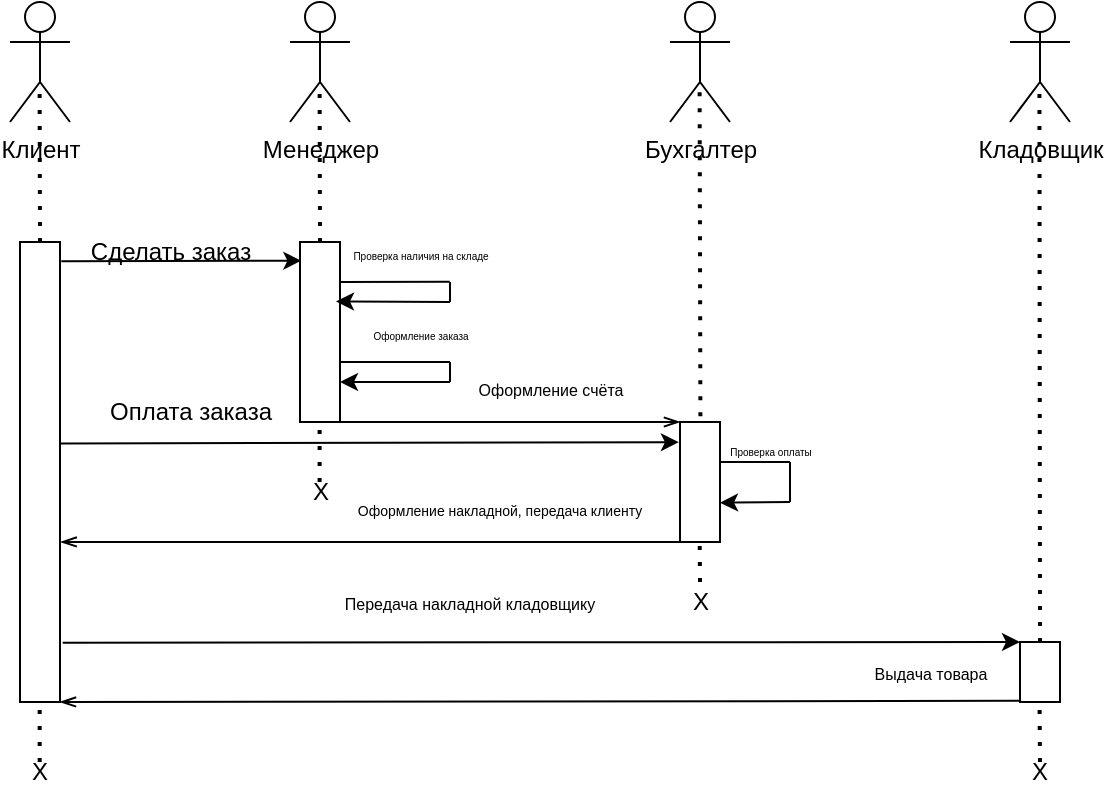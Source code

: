 <mxfile version="21.6.8" type="device">
  <diagram name="Страница — 1" id="ZpazmoxC9HM4W2dg3_H1">
    <mxGraphModel dx="346" dy="206" grid="1" gridSize="10" guides="1" tooltips="1" connect="1" arrows="1" fold="1" page="1" pageScale="1" pageWidth="827" pageHeight="1169" math="0" shadow="0">
      <root>
        <mxCell id="0" />
        <mxCell id="1" parent="0" />
        <mxCell id="saWoFOw5Jk7lsKhc-8Sj-1" value="Менеджер" style="shape=umlActor;verticalLabelPosition=bottom;verticalAlign=top;html=1;outlineConnect=0;" parent="1" vertex="1">
          <mxGeometry x="270" y="70" width="30" height="60" as="geometry" />
        </mxCell>
        <mxCell id="saWoFOw5Jk7lsKhc-8Sj-2" value="Кладовщик" style="shape=umlActor;verticalLabelPosition=bottom;verticalAlign=top;html=1;outlineConnect=0;" parent="1" vertex="1">
          <mxGeometry x="630" y="70" width="30" height="60" as="geometry" />
        </mxCell>
        <mxCell id="saWoFOw5Jk7lsKhc-8Sj-3" value="Бухгалтер" style="shape=umlActor;verticalLabelPosition=bottom;verticalAlign=top;html=1;outlineConnect=0;" parent="1" vertex="1">
          <mxGeometry x="460" y="70" width="30" height="60" as="geometry" />
        </mxCell>
        <mxCell id="saWoFOw5Jk7lsKhc-8Sj-4" value="" style="endArrow=none;dashed=1;html=1;dashPattern=1 3;strokeWidth=2;rounded=0;" parent="1" edge="1">
          <mxGeometry width="50" height="50" relative="1" as="geometry">
            <mxPoint x="285" y="190" as="sourcePoint" />
            <mxPoint x="284.8" y="110" as="targetPoint" />
          </mxGeometry>
        </mxCell>
        <mxCell id="saWoFOw5Jk7lsKhc-8Sj-5" value="" style="endArrow=none;dashed=1;html=1;dashPattern=1 3;strokeWidth=2;rounded=0;exitX=0.51;exitY=-0.047;exitDx=0;exitDy=0;exitPerimeter=0;" parent="1" source="saWoFOw5Jk7lsKhc-8Sj-29" edge="1">
          <mxGeometry width="50" height="50" relative="1" as="geometry">
            <mxPoint x="475" y="190" as="sourcePoint" />
            <mxPoint x="474.8" y="110" as="targetPoint" />
          </mxGeometry>
        </mxCell>
        <mxCell id="saWoFOw5Jk7lsKhc-8Sj-6" value="" style="endArrow=none;dashed=1;html=1;dashPattern=1 3;strokeWidth=2;rounded=0;exitX=0.5;exitY=0;exitDx=0;exitDy=0;" parent="1" source="saWoFOw5Jk7lsKhc-8Sj-54" edge="1">
          <mxGeometry width="50" height="50" relative="1" as="geometry">
            <mxPoint x="645" y="380" as="sourcePoint" />
            <mxPoint x="644.71" y="110" as="targetPoint" />
          </mxGeometry>
        </mxCell>
        <mxCell id="saWoFOw5Jk7lsKhc-8Sj-7" value="" style="rounded=0;whiteSpace=wrap;html=1;" parent="1" vertex="1">
          <mxGeometry x="275" y="190" width="20" height="90" as="geometry" />
        </mxCell>
        <mxCell id="saWoFOw5Jk7lsKhc-8Sj-9" value="Клиент" style="shape=umlActor;verticalLabelPosition=bottom;verticalAlign=top;html=1;outlineConnect=0;" parent="1" vertex="1">
          <mxGeometry x="130" y="70" width="30" height="60" as="geometry" />
        </mxCell>
        <mxCell id="saWoFOw5Jk7lsKhc-8Sj-12" value="" style="endArrow=none;dashed=1;html=1;dashPattern=1 3;strokeWidth=2;rounded=0;" parent="1" edge="1">
          <mxGeometry width="50" height="50" relative="1" as="geometry">
            <mxPoint x="145" y="190" as="sourcePoint" />
            <mxPoint x="144.8" y="110" as="targetPoint" />
          </mxGeometry>
        </mxCell>
        <mxCell id="saWoFOw5Jk7lsKhc-8Sj-13" value="" style="rounded=0;whiteSpace=wrap;html=1;" parent="1" vertex="1">
          <mxGeometry x="135" y="190" width="20" height="230" as="geometry" />
        </mxCell>
        <mxCell id="saWoFOw5Jk7lsKhc-8Sj-14" value="" style="endArrow=classic;html=1;rounded=0;entryX=0.033;entryY=0.104;entryDx=0;entryDy=0;entryPerimeter=0;exitX=1.033;exitY=0.042;exitDx=0;exitDy=0;exitPerimeter=0;" parent="1" source="saWoFOw5Jk7lsKhc-8Sj-13" target="saWoFOw5Jk7lsKhc-8Sj-7" edge="1">
          <mxGeometry width="50" height="50" relative="1" as="geometry">
            <mxPoint x="155" y="200" as="sourcePoint" />
            <mxPoint x="215" y="200" as="targetPoint" />
          </mxGeometry>
        </mxCell>
        <mxCell id="saWoFOw5Jk7lsKhc-8Sj-15" value="Сделать заказ" style="text;html=1;align=center;verticalAlign=middle;resizable=0;points=[];autosize=1;strokeColor=none;fillColor=none;" parent="1" vertex="1">
          <mxGeometry x="160" y="180" width="100" height="30" as="geometry" />
        </mxCell>
        <mxCell id="saWoFOw5Jk7lsKhc-8Sj-16" value="&lt;font style=&quot;font-size: 5px;&quot;&gt;Проверка наличия на складе&lt;/font&gt;" style="text;html=1;align=center;verticalAlign=middle;resizable=0;points=[];autosize=1;strokeColor=none;fillColor=none;" parent="1" vertex="1">
          <mxGeometry x="290" y="180" width="90" height="30" as="geometry" />
        </mxCell>
        <mxCell id="saWoFOw5Jk7lsKhc-8Sj-21" value="" style="endArrow=none;html=1;rounded=0;entryX=0.665;entryY=0.996;entryDx=0;entryDy=0;entryPerimeter=0;" parent="1" target="saWoFOw5Jk7lsKhc-8Sj-16" edge="1">
          <mxGeometry width="50" height="50" relative="1" as="geometry">
            <mxPoint x="295" y="210" as="sourcePoint" />
            <mxPoint x="340" y="210" as="targetPoint" />
          </mxGeometry>
        </mxCell>
        <mxCell id="saWoFOw5Jk7lsKhc-8Sj-22" value="" style="endArrow=none;html=1;rounded=0;" parent="1" edge="1">
          <mxGeometry width="50" height="50" relative="1" as="geometry">
            <mxPoint x="350" y="220" as="sourcePoint" />
            <mxPoint x="350" y="210" as="targetPoint" />
          </mxGeometry>
        </mxCell>
        <mxCell id="saWoFOw5Jk7lsKhc-8Sj-24" value="" style="endArrow=classic;html=1;rounded=0;entryX=0.9;entryY=0.33;entryDx=0;entryDy=0;entryPerimeter=0;" parent="1" target="saWoFOw5Jk7lsKhc-8Sj-7" edge="1">
          <mxGeometry width="50" height="50" relative="1" as="geometry">
            <mxPoint x="350" y="220" as="sourcePoint" />
            <mxPoint x="320" y="219.89" as="targetPoint" />
          </mxGeometry>
        </mxCell>
        <mxCell id="saWoFOw5Jk7lsKhc-8Sj-25" value="&lt;font style=&quot;font-size: 5px;&quot;&gt;Оформление заказа&lt;/font&gt;" style="text;html=1;align=center;verticalAlign=middle;resizable=0;points=[];autosize=1;strokeColor=none;fillColor=none;" parent="1" vertex="1">
          <mxGeometry x="300" y="220" width="70" height="30" as="geometry" />
        </mxCell>
        <mxCell id="saWoFOw5Jk7lsKhc-8Sj-26" value="" style="endArrow=none;html=1;rounded=0;" parent="1" edge="1">
          <mxGeometry width="50" height="50" relative="1" as="geometry">
            <mxPoint x="295" y="250" as="sourcePoint" />
            <mxPoint x="350" y="250" as="targetPoint" />
          </mxGeometry>
        </mxCell>
        <mxCell id="saWoFOw5Jk7lsKhc-8Sj-27" value="" style="endArrow=none;html=1;rounded=0;" parent="1" edge="1">
          <mxGeometry width="50" height="50" relative="1" as="geometry">
            <mxPoint x="350" y="260" as="sourcePoint" />
            <mxPoint x="350" y="250" as="targetPoint" />
          </mxGeometry>
        </mxCell>
        <mxCell id="saWoFOw5Jk7lsKhc-8Sj-28" value="" style="endArrow=classic;html=1;rounded=0;entryX=0.978;entryY=0.231;entryDx=0;entryDy=0;entryPerimeter=0;" parent="1" edge="1">
          <mxGeometry width="50" height="50" relative="1" as="geometry">
            <mxPoint x="350" y="260" as="sourcePoint" />
            <mxPoint x="295" y="260" as="targetPoint" />
          </mxGeometry>
        </mxCell>
        <mxCell id="saWoFOw5Jk7lsKhc-8Sj-29" value="" style="rounded=0;whiteSpace=wrap;html=1;" parent="1" vertex="1">
          <mxGeometry x="465" y="280" width="20" height="60" as="geometry" />
        </mxCell>
        <mxCell id="saWoFOw5Jk7lsKhc-8Sj-33" value="" style="endArrow=openThin;html=1;rounded=0;endFill=0;entryX=0;entryY=0;entryDx=0;entryDy=0;" parent="1" target="saWoFOw5Jk7lsKhc-8Sj-29" edge="1">
          <mxGeometry width="50" height="50" relative="1" as="geometry">
            <mxPoint x="295" y="280" as="sourcePoint" />
            <mxPoint x="335" y="280" as="targetPoint" />
          </mxGeometry>
        </mxCell>
        <mxCell id="saWoFOw5Jk7lsKhc-8Sj-34" value="&lt;font style=&quot;font-size: 8px;&quot;&gt;Оформление счёта&lt;/font&gt;" style="text;html=1;align=center;verticalAlign=middle;resizable=0;points=[];autosize=1;strokeColor=none;fillColor=none;" parent="1" vertex="1">
          <mxGeometry x="350" y="248" width="100" height="30" as="geometry" />
        </mxCell>
        <mxCell id="saWoFOw5Jk7lsKhc-8Sj-37" value="" style="endArrow=classic;html=1;rounded=0;exitX=1.017;exitY=0.438;exitDx=0;exitDy=0;exitPerimeter=0;entryX=-0.028;entryY=0.168;entryDx=0;entryDy=0;entryPerimeter=0;" parent="1" source="saWoFOw5Jk7lsKhc-8Sj-13" target="saWoFOw5Jk7lsKhc-8Sj-29" edge="1">
          <mxGeometry width="50" height="50" relative="1" as="geometry">
            <mxPoint x="160" y="290" as="sourcePoint" />
            <mxPoint x="460" y="290" as="targetPoint" />
          </mxGeometry>
        </mxCell>
        <mxCell id="saWoFOw5Jk7lsKhc-8Sj-38" value="Оплата заказа" style="text;html=1;align=center;verticalAlign=middle;resizable=0;points=[];autosize=1;strokeColor=none;fillColor=none;" parent="1" vertex="1">
          <mxGeometry x="170" y="260" width="100" height="30" as="geometry" />
        </mxCell>
        <mxCell id="saWoFOw5Jk7lsKhc-8Sj-39" value="" style="endArrow=none;dashed=1;html=1;dashPattern=1 3;strokeWidth=2;rounded=0;" parent="1" edge="1">
          <mxGeometry width="50" height="50" relative="1" as="geometry">
            <mxPoint x="284.8" y="310" as="sourcePoint" />
            <mxPoint x="284.8" y="280" as="targetPoint" />
          </mxGeometry>
        </mxCell>
        <mxCell id="saWoFOw5Jk7lsKhc-8Sj-40" value="Х" style="text;html=1;align=center;verticalAlign=middle;resizable=0;points=[];autosize=1;strokeColor=none;fillColor=none;" parent="1" vertex="1">
          <mxGeometry x="270" y="300" width="30" height="30" as="geometry" />
        </mxCell>
        <mxCell id="saWoFOw5Jk7lsKhc-8Sj-41" value="" style="endArrow=none;html=1;rounded=0;" parent="1" edge="1">
          <mxGeometry width="50" height="50" relative="1" as="geometry">
            <mxPoint x="485" y="300" as="sourcePoint" />
            <mxPoint x="520" y="300" as="targetPoint" />
          </mxGeometry>
        </mxCell>
        <mxCell id="saWoFOw5Jk7lsKhc-8Sj-42" value="" style="endArrow=none;html=1;rounded=0;" parent="1" edge="1">
          <mxGeometry width="50" height="50" relative="1" as="geometry">
            <mxPoint x="520" y="320" as="sourcePoint" />
            <mxPoint x="520" y="300" as="targetPoint" />
          </mxGeometry>
        </mxCell>
        <mxCell id="saWoFOw5Jk7lsKhc-8Sj-44" value="" style="endArrow=classic;html=1;rounded=0;entryX=1;entryY=0.672;entryDx=0;entryDy=0;entryPerimeter=0;" parent="1" edge="1" target="saWoFOw5Jk7lsKhc-8Sj-29">
          <mxGeometry width="50" height="50" relative="1" as="geometry">
            <mxPoint x="520" y="320" as="sourcePoint" />
            <mxPoint x="490" y="320" as="targetPoint" />
          </mxGeometry>
        </mxCell>
        <mxCell id="saWoFOw5Jk7lsKhc-8Sj-46" value="&lt;font style=&quot;font-size: 5px;&quot;&gt;Проверка оплаты&lt;/font&gt;" style="text;html=1;align=center;verticalAlign=middle;resizable=0;points=[];autosize=1;strokeColor=none;fillColor=none;" parent="1" vertex="1">
          <mxGeometry x="480" y="278" width="60" height="30" as="geometry" />
        </mxCell>
        <mxCell id="saWoFOw5Jk7lsKhc-8Sj-47" value="" style="endArrow=openThin;html=1;rounded=0;endFill=0;entryX=1.017;entryY=0.652;entryDx=0;entryDy=0;entryPerimeter=0;" parent="1" target="saWoFOw5Jk7lsKhc-8Sj-13" edge="1">
          <mxGeometry width="50" height="50" relative="1" as="geometry">
            <mxPoint x="465" y="340" as="sourcePoint" />
            <mxPoint x="160" y="340" as="targetPoint" />
          </mxGeometry>
        </mxCell>
        <mxCell id="saWoFOw5Jk7lsKhc-8Sj-48" value="&lt;font style=&quot;font-size: 7px;&quot;&gt;Оформление накладной, передача клиенту&lt;/font&gt;" style="text;html=1;strokeColor=none;fillColor=none;align=center;verticalAlign=middle;whiteSpace=wrap;rounded=0;" parent="1" vertex="1">
          <mxGeometry x="300" y="308" width="150" height="30" as="geometry" />
        </mxCell>
        <mxCell id="saWoFOw5Jk7lsKhc-8Sj-51" value="" style="endArrow=none;dashed=1;html=1;dashPattern=1 3;strokeWidth=2;rounded=0;" parent="1" edge="1">
          <mxGeometry width="50" height="50" relative="1" as="geometry">
            <mxPoint x="475" y="360" as="sourcePoint" />
            <mxPoint x="474.83" y="338" as="targetPoint" />
          </mxGeometry>
        </mxCell>
        <mxCell id="saWoFOw5Jk7lsKhc-8Sj-52" value="Х" style="text;html=1;strokeColor=none;fillColor=none;align=center;verticalAlign=middle;whiteSpace=wrap;rounded=0;" parent="1" vertex="1">
          <mxGeometry x="462.5" y="360" width="25" height="20" as="geometry" />
        </mxCell>
        <mxCell id="saWoFOw5Jk7lsKhc-8Sj-53" value="" style="endArrow=classic;html=1;rounded=0;entryX=0;entryY=0;entryDx=0;entryDy=0;exitX=1.067;exitY=0.871;exitDx=0;exitDy=0;exitPerimeter=0;" parent="1" source="saWoFOw5Jk7lsKhc-8Sj-13" target="saWoFOw5Jk7lsKhc-8Sj-54" edge="1">
          <mxGeometry width="50" height="50" relative="1" as="geometry">
            <mxPoint x="160" y="390" as="sourcePoint" />
            <mxPoint x="500" y="390" as="targetPoint" />
          </mxGeometry>
        </mxCell>
        <mxCell id="saWoFOw5Jk7lsKhc-8Sj-54" value="" style="rounded=0;whiteSpace=wrap;html=1;" parent="1" vertex="1">
          <mxGeometry x="635" y="390" width="20" height="30" as="geometry" />
        </mxCell>
        <mxCell id="saWoFOw5Jk7lsKhc-8Sj-55" value="&lt;font style=&quot;font-size: 8px;&quot;&gt;Передача накладной кладовщику&lt;/font&gt;" style="text;html=1;strokeColor=none;fillColor=none;align=center;verticalAlign=middle;whiteSpace=wrap;rounded=0;" parent="1" vertex="1">
          <mxGeometry x="275" y="355" width="170" height="30" as="geometry" />
        </mxCell>
        <mxCell id="saWoFOw5Jk7lsKhc-8Sj-56" value="" style="endArrow=openThin;html=1;rounded=0;endFill=0;entryX=1;entryY=1;entryDx=0;entryDy=0;" parent="1" target="saWoFOw5Jk7lsKhc-8Sj-13" edge="1">
          <mxGeometry width="50" height="50" relative="1" as="geometry">
            <mxPoint x="635" y="419.43" as="sourcePoint" />
            <mxPoint x="585" y="419.43" as="targetPoint" />
          </mxGeometry>
        </mxCell>
        <mxCell id="saWoFOw5Jk7lsKhc-8Sj-57" value="&lt;font style=&quot;font-size: 8px;&quot;&gt;Выдача товара&lt;/font&gt;" style="text;html=1;align=center;verticalAlign=middle;resizable=0;points=[];autosize=1;strokeColor=none;fillColor=none;" parent="1" vertex="1">
          <mxGeometry x="550" y="390" width="80" height="30" as="geometry" />
        </mxCell>
        <mxCell id="saWoFOw5Jk7lsKhc-8Sj-58" value="" style="endArrow=none;dashed=1;html=1;dashPattern=1 3;strokeWidth=2;rounded=0;" parent="1" edge="1">
          <mxGeometry width="50" height="50" relative="1" as="geometry">
            <mxPoint x="144.83" y="450" as="sourcePoint" />
            <mxPoint x="144.83" y="420" as="targetPoint" />
          </mxGeometry>
        </mxCell>
        <mxCell id="saWoFOw5Jk7lsKhc-8Sj-59" value="Х" style="text;html=1;strokeColor=none;fillColor=none;align=center;verticalAlign=middle;whiteSpace=wrap;rounded=0;" parent="1" vertex="1">
          <mxGeometry x="135" y="440" width="20" height="30" as="geometry" />
        </mxCell>
        <mxCell id="saWoFOw5Jk7lsKhc-8Sj-60" value="" style="endArrow=none;dashed=1;html=1;dashPattern=1 3;strokeWidth=2;rounded=0;" parent="1" edge="1">
          <mxGeometry width="50" height="50" relative="1" as="geometry">
            <mxPoint x="645" y="450" as="sourcePoint" />
            <mxPoint x="644.76" y="420" as="targetPoint" />
          </mxGeometry>
        </mxCell>
        <mxCell id="saWoFOw5Jk7lsKhc-8Sj-61" value="Х" style="text;html=1;strokeColor=none;fillColor=none;align=center;verticalAlign=middle;whiteSpace=wrap;rounded=0;" parent="1" vertex="1">
          <mxGeometry x="630" y="440" width="30" height="30" as="geometry" />
        </mxCell>
      </root>
    </mxGraphModel>
  </diagram>
</mxfile>
